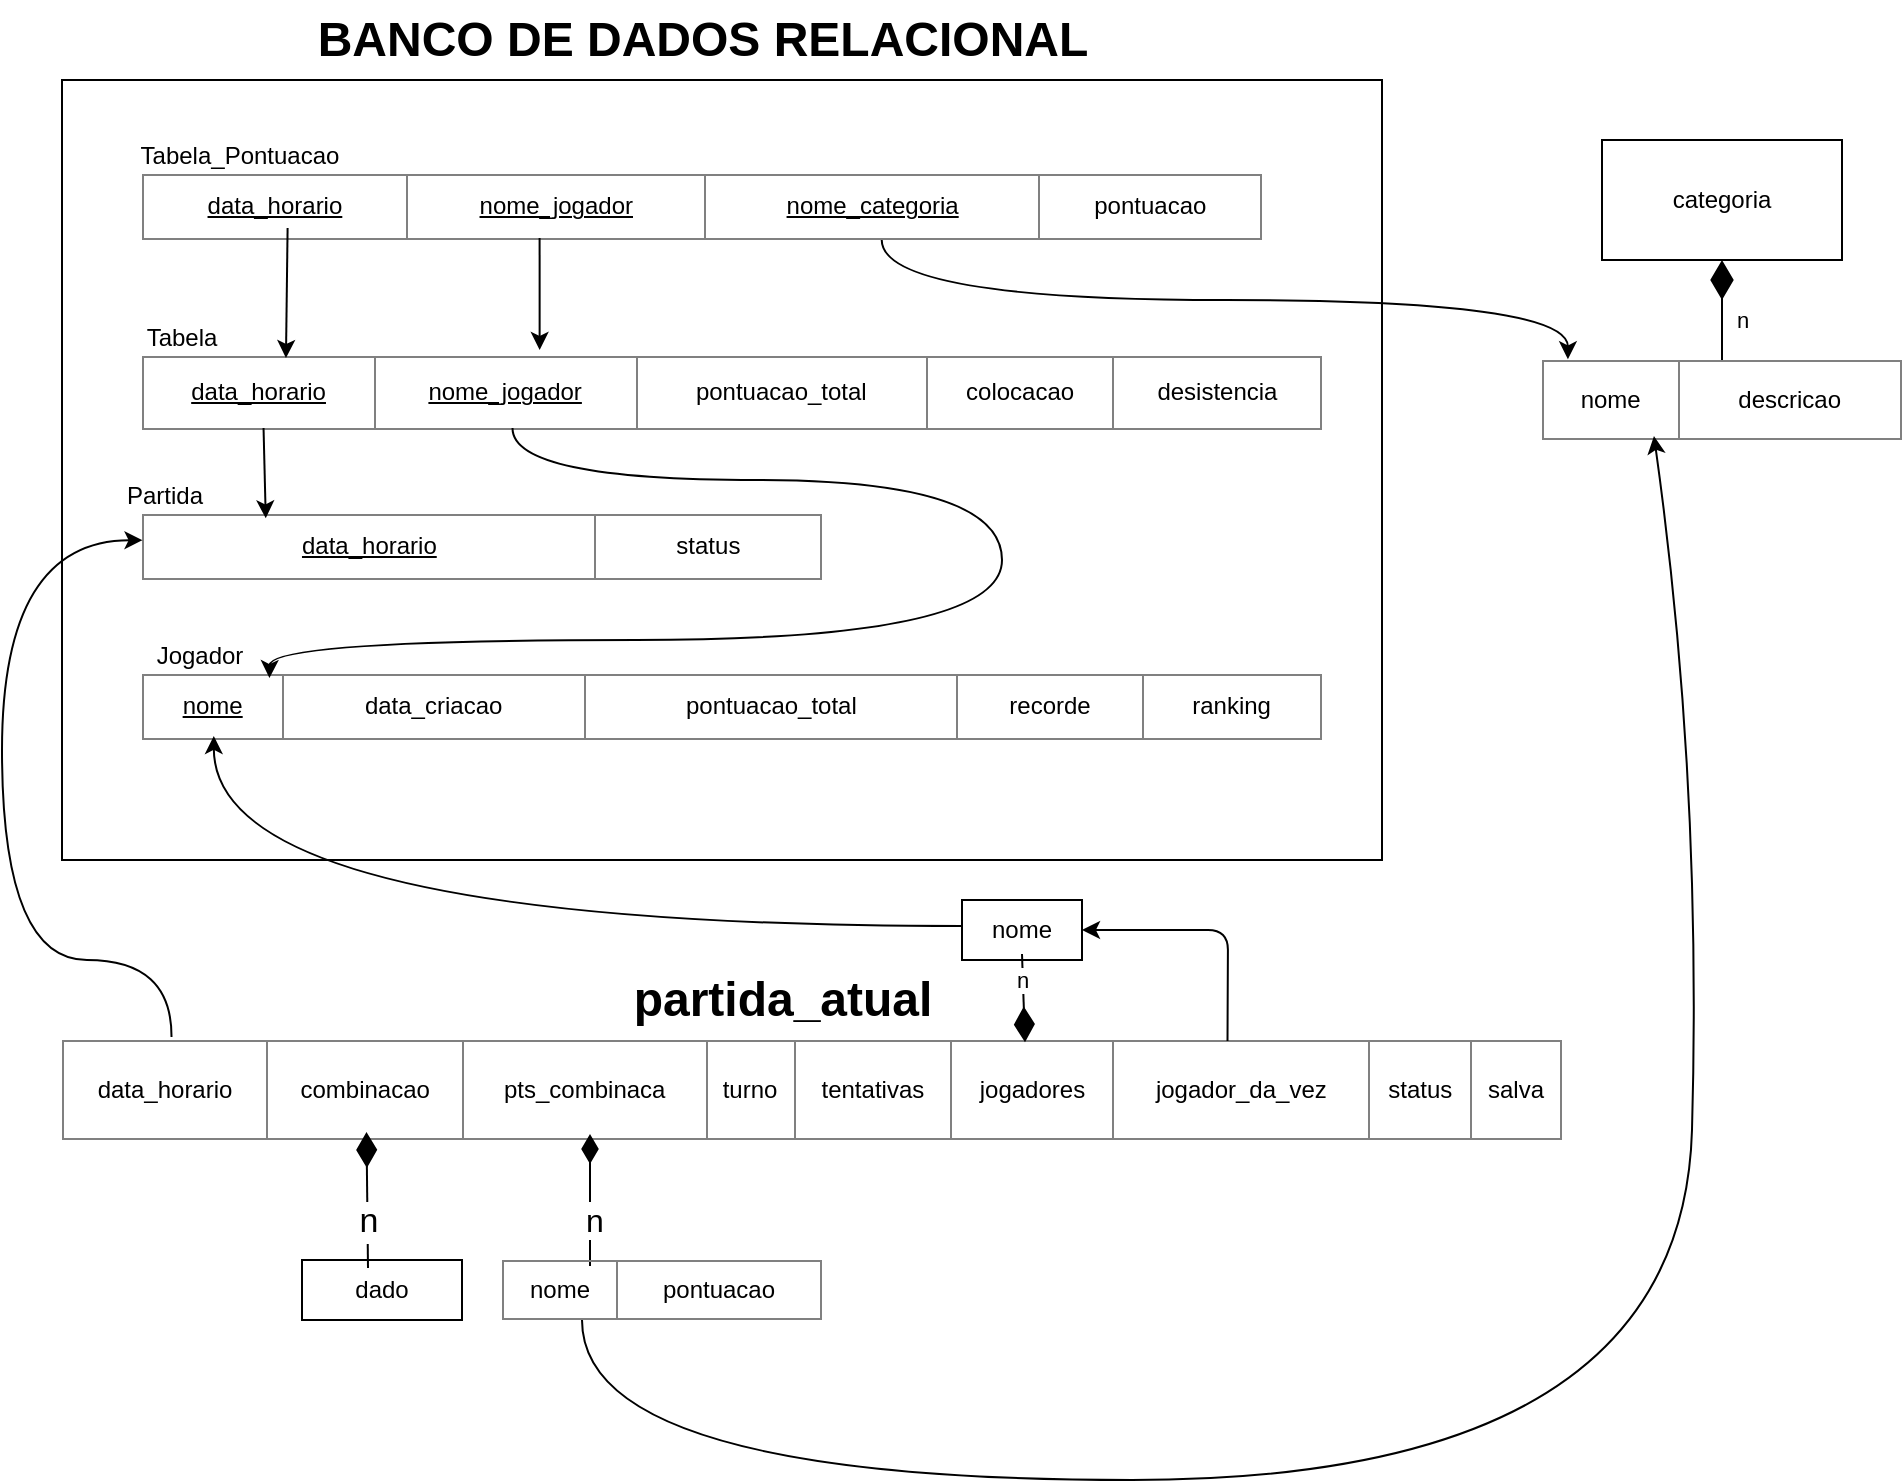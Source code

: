 <mxfile version="12.9.13" type="device"><diagram name="Page-1" id="a7904f86-f2b4-8e86-fa97-74104820619b"><mxGraphModel dx="1303" dy="805" grid="1" gridSize="10" guides="1" tooltips="1" connect="1" arrows="1" fold="1" page="1" pageScale="1" pageWidth="1100" pageHeight="850" background="#ffffff" math="0" shadow="0"><root><mxCell id="0"/><mxCell id="1" parent="0"/><mxCell id="EVG5p_fk6xsrWYuDZ_8t-3" value="" style="group" vertex="1" connectable="0" parent="1"><mxGeometry x="40" y="90" width="670" height="410" as="geometry"/></mxCell><mxCell id="dLZFtM8MQjL0nRLtJKBl-2" value="" style="group" parent="EVG5p_fk6xsrWYuDZ_8t-3" vertex="1" connectable="0"><mxGeometry x="40" y="220" width="340" height="50" as="geometry"/></mxCell><mxCell id="dLZFtM8MQjL0nRLtJKBl-4" value="" style="group" parent="dLZFtM8MQjL0nRLtJKBl-2" vertex="1" connectable="0"><mxGeometry width="340" height="50" as="geometry"/></mxCell><mxCell id="oD4jQu4qfA-j_Gzf7caS-23" value="&lt;table border=&quot;1&quot; width=&quot;100%&quot; style=&quot;width: 100% ; height: 100% ; border-collapse: collapse&quot;&gt;&lt;tbody&gt;&lt;tr&gt;&lt;td align=&quot;center&quot;&gt;&lt;span style=&quot;line-height: 120%&quot;&gt;&lt;u&gt;data_horario&lt;/u&gt;&lt;/span&gt;&lt;/td&gt;&lt;td align=&quot;center&quot;&gt;status&lt;br&gt;&lt;/td&gt;&lt;/tr&gt;&lt;/tbody&gt;&lt;/table&gt;" style="text;html=1;strokeColor=none;fillColor=none;overflow=fill;rounded=0;shadow=0;glass=0;comic=0;" parent="dLZFtM8MQjL0nRLtJKBl-4" vertex="1"><mxGeometry y="16.667" width="340" height="33.333" as="geometry"/></mxCell><mxCell id="dLZFtM8MQjL0nRLtJKBl-1" value="Partida" style="text;html=1;strokeColor=none;fillColor=none;align=center;verticalAlign=middle;whiteSpace=wrap;rounded=0;" parent="dLZFtM8MQjL0nRLtJKBl-4" vertex="1"><mxGeometry width="23.051" height="16.667" as="geometry"/></mxCell><mxCell id="dLZFtM8MQjL0nRLtJKBl-11" value="" style="group" parent="EVG5p_fk6xsrWYuDZ_8t-3" vertex="1" connectable="0"><mxGeometry x="40" y="140" width="590" height="55" as="geometry"/></mxCell><mxCell id="oD4jQu4qfA-j_Gzf7caS-34" value="&lt;table border=&quot;1&quot; width=&quot;100%&quot; style=&quot;width: 100% ; height: 100% ; border-collapse: collapse&quot;&gt;&lt;tbody&gt;&lt;tr&gt;&lt;td align=&quot;center&quot;&gt;&lt;u&gt;data_horario&lt;/u&gt;&lt;/td&gt;&lt;td align=&quot;center&quot;&gt;&lt;u&gt;nome_jogador&lt;/u&gt;&lt;br&gt;&lt;/td&gt;&lt;td style=&quot;text-align: center&quot;&gt;pontuacao_total&lt;/td&gt;&lt;td style=&quot;text-align: center&quot;&gt;colocacao&lt;/td&gt;&lt;td style=&quot;text-align: center&quot;&gt;desistencia&lt;/td&gt;&lt;/tr&gt;&lt;/tbody&gt;&lt;/table&gt;" style="text;html=1;strokeColor=none;fillColor=none;overflow=fill;rounded=0;shadow=0;glass=0;comic=0;" parent="dLZFtM8MQjL0nRLtJKBl-11" vertex="1"><mxGeometry y="18.333" width="590" height="36.667" as="geometry"/></mxCell><mxCell id="dLZFtM8MQjL0nRLtJKBl-10" value="Tabela" style="text;html=1;strokeColor=none;fillColor=none;align=center;verticalAlign=middle;whiteSpace=wrap;rounded=0;" parent="dLZFtM8MQjL0nRLtJKBl-11" vertex="1"><mxGeometry width="40" height="18.333" as="geometry"/></mxCell><mxCell id="dLZFtM8MQjL0nRLtJKBl-13" value="" style="group" parent="EVG5p_fk6xsrWYuDZ_8t-3" vertex="1" connectable="0"><mxGeometry x="40" y="300" width="590" height="50" as="geometry"/></mxCell><mxCell id="oD4jQu4qfA-j_Gzf7caS-14" value="&lt;table border=&quot;1&quot; width=&quot;100%&quot; style=&quot;width: 100% ; height: 100% ; border-collapse: collapse&quot; align=&quot;center&quot;&gt;&lt;tbody&gt;&lt;tr&gt;&lt;td align=&quot;center&quot;&gt;&lt;u&gt;nome&lt;/u&gt;&lt;/td&gt;&lt;td align=&quot;center&quot;&gt;data_criacao&lt;/td&gt;&lt;td align=&quot;center&quot;&gt;pontuacao_total&lt;/td&gt;&lt;td style=&quot;text-align: center&quot;&gt;recorde&lt;/td&gt;&lt;td style=&quot;text-align: center&quot;&gt;ranking&lt;/td&gt;&lt;/tr&gt;&lt;/tbody&gt;&lt;/table&gt;" style="text;html=1;strokeColor=none;fillColor=none;overflow=fill;rounded=0;shadow=0;glass=0;comic=0;" parent="dLZFtM8MQjL0nRLtJKBl-13" vertex="1"><mxGeometry y="16.667" width="590" height="33.333" as="geometry"/></mxCell><mxCell id="dLZFtM8MQjL0nRLtJKBl-12" value="Jogador" style="text;html=1;strokeColor=none;fillColor=none;align=center;verticalAlign=middle;whiteSpace=wrap;rounded=0;" parent="dLZFtM8MQjL0nRLtJKBl-13" vertex="1"><mxGeometry x="0.0" width="57.561" height="16.667" as="geometry"/></mxCell><mxCell id="dLZFtM8MQjL0nRLtJKBl-20" value="" style="group" parent="EVG5p_fk6xsrWYuDZ_8t-3" vertex="1" connectable="0"><mxGeometry x="40" y="50" width="630" height="360" as="geometry"/></mxCell><mxCell id="oD4jQu4qfA-j_Gzf7caS-45" value="&lt;table border=&quot;1&quot; width=&quot;100%&quot; style=&quot;width: 100% ; height: 100% ; border-collapse: collapse&quot;&gt;&lt;tbody&gt;&lt;tr&gt;&lt;td style=&quot;text-align: center&quot;&gt;&lt;u&gt;data_horario&lt;/u&gt;&lt;/td&gt;&lt;td style=&quot;text-align: center&quot;&gt;&lt;u&gt;nome_jogador&lt;/u&gt;&lt;/td&gt;&lt;td align=&quot;center&quot;&gt;&lt;u&gt;nome_categoria&lt;/u&gt;&lt;/td&gt;&lt;td align=&quot;center&quot;&gt;pontuacao&lt;/td&gt;&lt;/tr&gt;&lt;/tbody&gt;&lt;/table&gt;" style="text;html=1;strokeColor=none;fillColor=none;overflow=fill;rounded=0;shadow=0;glass=0;comic=0;" parent="dLZFtM8MQjL0nRLtJKBl-20" vertex="1"><mxGeometry y="16.667" width="560" height="33.333" as="geometry"/></mxCell><mxCell id="dLZFtM8MQjL0nRLtJKBl-19" value="Tabela_Pontuacao" style="text;html=1;strokeColor=none;fillColor=none;align=center;verticalAlign=middle;whiteSpace=wrap;rounded=0;" parent="dLZFtM8MQjL0nRLtJKBl-20" vertex="1"><mxGeometry x="-9.999" width="117.895" height="16.667" as="geometry"/></mxCell><mxCell id="SUQw94fXpwYlrPQtj4Cy-2" value="" style="endArrow=classic;html=1;entryX=0.122;entryY=0.018;entryDx=0;entryDy=0;entryPerimeter=0;exitX=0.13;exitY=0.82;exitDx=0;exitDy=0;exitPerimeter=0;" parent="EVG5p_fk6xsrWYuDZ_8t-3" source="oD4jQu4qfA-j_Gzf7caS-45" target="oD4jQu4qfA-j_Gzf7caS-34" edge="1"><mxGeometry width="50" height="50" relative="1" as="geometry"><mxPoint x="112" y="100" as="sourcePoint"/><mxPoint x="390" y="160" as="targetPoint"/></mxGeometry></mxCell><mxCell id="SUQw94fXpwYlrPQtj4Cy-3" value="" style="endArrow=classic;html=1;exitX=0.355;exitY=0.97;exitDx=0;exitDy=0;exitPerimeter=0;entryX=0.337;entryY=-0.091;entryDx=0;entryDy=0;entryPerimeter=0;rounded=0;" parent="EVG5p_fk6xsrWYuDZ_8t-3" source="oD4jQu4qfA-j_Gzf7caS-45" target="oD4jQu4qfA-j_Gzf7caS-34" edge="1"><mxGeometry width="50" height="50" relative="1" as="geometry"><mxPoint x="220" y="210" as="sourcePoint"/><mxPoint x="270" y="160" as="targetPoint"/></mxGeometry></mxCell><mxCell id="SUQw94fXpwYlrPQtj4Cy-5" value="" style="endArrow=classic;html=1;exitX=0.314;exitY=0.973;exitDx=0;exitDy=0;exitPerimeter=0;entryX=0.108;entryY=0.07;entryDx=0;entryDy=0;entryPerimeter=0;curved=1;" parent="EVG5p_fk6xsrWYuDZ_8t-3" source="oD4jQu4qfA-j_Gzf7caS-34" target="oD4jQu4qfA-j_Gzf7caS-14" edge="1"><mxGeometry width="50" height="50" relative="1" as="geometry"><mxPoint x="220" y="210" as="sourcePoint"/><mxPoint x="270" y="160" as="targetPoint"/><Array as="points"><mxPoint x="225" y="220"/><mxPoint x="470" y="220"/><mxPoint x="470" y="300"/><mxPoint x="104" y="300"/></Array></mxGeometry></mxCell><mxCell id="SUQw94fXpwYlrPQtj4Cy-6" value="" style="endArrow=classic;html=1;exitX=0.103;exitY=0.973;exitDx=0;exitDy=0;exitPerimeter=0;entryX=0.182;entryY=0.075;entryDx=0;entryDy=0;entryPerimeter=0;" parent="EVG5p_fk6xsrWYuDZ_8t-3" source="oD4jQu4qfA-j_Gzf7caS-34" target="oD4jQu4qfA-j_Gzf7caS-23" edge="1"><mxGeometry width="50" height="50" relative="1" as="geometry"><mxPoint x="220" y="210" as="sourcePoint"/><mxPoint x="270" y="160" as="targetPoint"/></mxGeometry></mxCell><mxCell id="EVG5p_fk6xsrWYuDZ_8t-1" value="" style="rounded=0;whiteSpace=wrap;html=1;fillColor=none;" vertex="1" parent="EVG5p_fk6xsrWYuDZ_8t-3"><mxGeometry y="20" width="660" height="390" as="geometry"/></mxCell><mxCell id="EVG5p_fk6xsrWYuDZ_8t-13" value="BANCO DE DADOS RELACIONAL" style="text;strokeColor=none;fillColor=none;html=1;fontSize=24;fontStyle=1;verticalAlign=middle;align=center;" vertex="1" parent="EVG5p_fk6xsrWYuDZ_8t-3"><mxGeometry x="270" y="-20" width="100" height="40" as="geometry"/></mxCell><mxCell id="EVG5p_fk6xsrWYuDZ_8t-7" style="edgeStyle=orthogonalEdgeStyle;rounded=0;orthogonalLoop=1;jettySize=auto;html=1;exitX=0.5;exitY=1;exitDx=0;exitDy=0;entryX=0.5;entryY=0;entryDx=0;entryDy=0;endArrow=none;endFill=0;startArrow=diamondThin;startFill=1;sourcePerimeterSpacing=-2;startSize=17;" edge="1" parent="1" source="EVG5p_fk6xsrWYuDZ_8t-4" target="EVG5p_fk6xsrWYuDZ_8t-6"><mxGeometry relative="1" as="geometry"/></mxCell><mxCell id="EVG5p_fk6xsrWYuDZ_8t-9" value="n" style="edgeLabel;html=1;align=center;verticalAlign=middle;resizable=0;points=[];" vertex="1" connectable="0" parent="EVG5p_fk6xsrWYuDZ_8t-7"><mxGeometry x="0.307" relative="1" as="geometry"><mxPoint x="10" y="-2.94" as="offset"/></mxGeometry></mxCell><mxCell id="EVG5p_fk6xsrWYuDZ_8t-4" value="categoria" style="rounded=0;whiteSpace=wrap;html=1;fillColor=#ffffff;" vertex="1" parent="1"><mxGeometry x="810" y="140" width="120" height="60" as="geometry"/></mxCell><mxCell id="EVG5p_fk6xsrWYuDZ_8t-6" value="&lt;table border=&quot;1&quot; width=&quot;100%&quot; style=&quot;width: 100% ; height: 100% ; border-collapse: collapse&quot;&gt;&lt;tbody&gt;&lt;tr&gt;&lt;td align=&quot;center&quot;&gt;nome&lt;/td&gt;&lt;td align=&quot;center&quot;&gt;descricao&lt;/td&gt;&lt;/tr&gt;&lt;/tbody&gt;&lt;/table&gt;" style="text;html=1;strokeColor=none;fillColor=none;overflow=fill;" vertex="1" parent="1"><mxGeometry x="780" y="250" width="180" height="40" as="geometry"/></mxCell><mxCell id="EVG5p_fk6xsrWYuDZ_8t-8" value="" style="endArrow=classic;html=1;exitX=0.621;exitY=0.205;exitDx=0;exitDy=0;exitPerimeter=0;entryX=0.072;entryY=-0.009;entryDx=0;entryDy=0;entryPerimeter=0;curved=1;" edge="1" parent="1" source="EVG5p_fk6xsrWYuDZ_8t-1" target="EVG5p_fk6xsrWYuDZ_8t-6"><mxGeometry width="50" height="50" relative="1" as="geometry"><mxPoint x="490" y="310" as="sourcePoint"/><mxPoint x="540" y="260" as="targetPoint"/><Array as="points"><mxPoint x="450" y="220"/><mxPoint x="793" y="220"/></Array></mxGeometry></mxCell><mxCell id="EVG5p_fk6xsrWYuDZ_8t-14" value="" style="group" vertex="1" connectable="0" parent="1"><mxGeometry x="40" y="550" width="750" height="90" as="geometry"/></mxCell><mxCell id="EVG5p_fk6xsrWYuDZ_8t-11" value="&lt;table border=&quot;1&quot; width=&quot;100%&quot; style=&quot;width: 100% ; height: 100% ; border-collapse: collapse&quot;&gt;&lt;tbody&gt;&lt;tr&gt;&lt;td align=&quot;center&quot;&gt;data_horario&lt;/td&gt;&lt;td align=&quot;center&quot;&gt;combinacao&lt;/td&gt;&lt;td align=&quot;center&quot;&gt;pts_combinaca&lt;/td&gt;&lt;td style=&quot;text-align: center&quot;&gt;turno&lt;/td&gt;&lt;td style=&quot;text-align: center&quot;&gt;tentativas&lt;/td&gt;&lt;td style=&quot;text-align: center&quot;&gt;jogadores&lt;/td&gt;&lt;td style=&quot;text-align: center&quot;&gt;jogador_da_vez&lt;/td&gt;&lt;td style=&quot;text-align: center&quot;&gt;status&lt;/td&gt;&lt;td style=&quot;text-align: center&quot;&gt;salva&lt;/td&gt;&lt;/tr&gt;&lt;/tbody&gt;&lt;/table&gt;" style="text;html=1;strokeColor=none;fillColor=none;overflow=fill;" vertex="1" parent="EVG5p_fk6xsrWYuDZ_8t-14"><mxGeometry y="40" width="750" height="50" as="geometry"/></mxCell><mxCell id="EVG5p_fk6xsrWYuDZ_8t-12" value="partida_atual" style="text;strokeColor=none;fillColor=none;html=1;fontSize=24;fontStyle=1;verticalAlign=middle;align=center;" vertex="1" parent="EVG5p_fk6xsrWYuDZ_8t-14"><mxGeometry x="310" width="100" height="40" as="geometry"/></mxCell><mxCell id="EVG5p_fk6xsrWYuDZ_8t-15" value="" style="endArrow=classic;html=1;exitX=0.073;exitY=-0.029;exitDx=0;exitDy=0;exitPerimeter=0;entryX=0.061;entryY=0.59;entryDx=0;entryDy=0;entryPerimeter=0;curved=1;" edge="1" parent="1" source="EVG5p_fk6xsrWYuDZ_8t-11" target="EVG5p_fk6xsrWYuDZ_8t-1"><mxGeometry width="50" height="50" relative="1" as="geometry"><mxPoint x="480" y="430" as="sourcePoint"/><mxPoint x="530" y="380" as="targetPoint"/><Array as="points"><mxPoint x="95" y="550"/><mxPoint x="10" y="550"/><mxPoint x="10" y="340"/></Array></mxGeometry></mxCell><mxCell id="EVG5p_fk6xsrWYuDZ_8t-17" value="dado" style="rounded=0;whiteSpace=wrap;html=1;fillColor=#ffffff;" vertex="1" parent="1"><mxGeometry x="160" y="700" width="80" height="30" as="geometry"/></mxCell><mxCell id="EVG5p_fk6xsrWYuDZ_8t-18" value="" style="endArrow=none;html=1;exitX=0.203;exitY=0.92;exitDx=0;exitDy=0;exitPerimeter=0;endFill=0;startArrow=diamondThin;startFill=1;sourcePerimeterSpacing=-18;startSize=15;" edge="1" parent="1" source="EVG5p_fk6xsrWYuDZ_8t-11"><mxGeometry width="50" height="50" relative="1" as="geometry"><mxPoint x="330" y="540" as="sourcePoint"/><mxPoint x="193" y="704" as="targetPoint"/></mxGeometry></mxCell><mxCell id="EVG5p_fk6xsrWYuDZ_8t-19" value="&lt;font style=&quot;font-size: 17px&quot;&gt;n&lt;/font&gt;" style="edgeLabel;html=1;align=center;verticalAlign=middle;resizable=0;points=[];" vertex="1" connectable="0" parent="EVG5p_fk6xsrWYuDZ_8t-18"><mxGeometry x="0.316" relative="1" as="geometry"><mxPoint as="offset"/></mxGeometry></mxCell><mxCell id="EVG5p_fk6xsrWYuDZ_8t-20" value="" style="endArrow=none;html=1;exitX=0.352;exitY=0.94;exitDx=0;exitDy=0;exitPerimeter=0;entryX=0.275;entryY=0.1;entryDx=0;entryDy=0;entryPerimeter=0;endFill=0;startArrow=diamondThin;startFill=1;sourcePerimeterSpacing=-8;startSize=12;" edge="1" parent="1" source="EVG5p_fk6xsrWYuDZ_8t-11" target="EVG5p_fk6xsrWYuDZ_8t-22"><mxGeometry width="50" height="50" relative="1" as="geometry"><mxPoint x="320" y="590" as="sourcePoint"/><mxPoint x="304" y="610" as="targetPoint"/></mxGeometry></mxCell><mxCell id="EVG5p_fk6xsrWYuDZ_8t-23" value="&lt;font style=&quot;font-size: 16px&quot;&gt;n&lt;/font&gt;" style="edgeLabel;html=1;align=center;verticalAlign=middle;resizable=0;points=[];" vertex="1" connectable="0" parent="EVG5p_fk6xsrWYuDZ_8t-20"><mxGeometry x="0.382" y="2" relative="1" as="geometry"><mxPoint y="-2.52" as="offset"/></mxGeometry></mxCell><mxCell id="EVG5p_fk6xsrWYuDZ_8t-22" value="&lt;table border=&quot;1&quot; width=&quot;100%&quot; style=&quot;width: 100% ; height: 100% ; border-collapse: collapse&quot;&gt;&lt;tbody&gt;&lt;tr&gt;&lt;td align=&quot;center&quot;&gt;nome&lt;/td&gt;&lt;td align=&quot;center&quot;&gt;pontuacao&lt;/td&gt;&lt;/tr&gt;&lt;/tbody&gt;&lt;/table&gt;" style="text;html=1;strokeColor=none;fillColor=none;overflow=fill;" vertex="1" parent="1"><mxGeometry x="260" y="700" width="160" height="30" as="geometry"/></mxCell><mxCell id="EVG5p_fk6xsrWYuDZ_8t-25" value="" style="endArrow=classic;html=1;exitX=0.25;exitY=1;exitDx=0;exitDy=0;entryX=0.311;entryY=0.95;entryDx=0;entryDy=0;entryPerimeter=0;curved=1;" edge="1" parent="1" source="EVG5p_fk6xsrWYuDZ_8t-22" target="EVG5p_fk6xsrWYuDZ_8t-6"><mxGeometry width="50" height="50" relative="1" as="geometry"><mxPoint x="310" y="570" as="sourcePoint"/><mxPoint x="360" y="520" as="targetPoint"/><Array as="points"><mxPoint x="300" y="810"/><mxPoint x="850" y="810"/><mxPoint x="860" y="460"/></Array></mxGeometry></mxCell><mxCell id="EVG5p_fk6xsrWYuDZ_8t-26" value="nome" style="rounded=0;whiteSpace=wrap;html=1;fillColor=#ffffff;" vertex="1" parent="1"><mxGeometry x="490" y="520" width="60" height="30" as="geometry"/></mxCell><mxCell id="EVG5p_fk6xsrWYuDZ_8t-30" value="" style="endArrow=diamondThin;html=1;exitX=0.5;exitY=0.9;exitDx=0;exitDy=0;exitPerimeter=0;entryX=0.642;entryY=0.023;entryDx=0;entryDy=0;entryPerimeter=0;endFill=1;startSize=17;endSize=15;" edge="1" parent="1" source="EVG5p_fk6xsrWYuDZ_8t-26" target="EVG5p_fk6xsrWYuDZ_8t-11"><mxGeometry width="50" height="50" relative="1" as="geometry"><mxPoint x="540" y="610" as="sourcePoint"/><mxPoint x="590" y="560" as="targetPoint"/></mxGeometry></mxCell><mxCell id="EVG5p_fk6xsrWYuDZ_8t-31" value="&lt;font style=&quot;font-size: 11px&quot;&gt;n&lt;/font&gt;" style="edgeLabel;html=1;align=center;verticalAlign=middle;resizable=0;points=[];" vertex="1" connectable="0" parent="EVG5p_fk6xsrWYuDZ_8t-30"><mxGeometry x="-0.259" relative="1" as="geometry"><mxPoint x="-0.56" y="-3.54" as="offset"/></mxGeometry></mxCell><mxCell id="EVG5p_fk6xsrWYuDZ_8t-32" value="" style="endArrow=classic;html=1;exitX=0.777;exitY=0.009;exitDx=0;exitDy=0;exitPerimeter=0;entryX=1;entryY=0.5;entryDx=0;entryDy=0;" edge="1" parent="1" source="EVG5p_fk6xsrWYuDZ_8t-11" target="EVG5p_fk6xsrWYuDZ_8t-26"><mxGeometry width="50" height="50" relative="1" as="geometry"><mxPoint x="570" y="590" as="sourcePoint"/><mxPoint x="620" y="540" as="targetPoint"/><Array as="points"><mxPoint x="623" y="535"/></Array></mxGeometry></mxCell><mxCell id="EVG5p_fk6xsrWYuDZ_8t-33" value="" style="endArrow=classic;html=1;exitX=0;exitY=0.433;exitDx=0;exitDy=0;exitPerimeter=0;entryX=0.115;entryY=0.841;entryDx=0;entryDy=0;entryPerimeter=0;curved=1;" edge="1" parent="1" source="EVG5p_fk6xsrWYuDZ_8t-26" target="EVG5p_fk6xsrWYuDZ_8t-1"><mxGeometry width="50" height="50" relative="1" as="geometry"><mxPoint x="360" y="450" as="sourcePoint"/><mxPoint x="410" y="400" as="targetPoint"/><Array as="points"><mxPoint x="116" y="533"/></Array></mxGeometry></mxCell></root></mxGraphModel></diagram></mxfile>